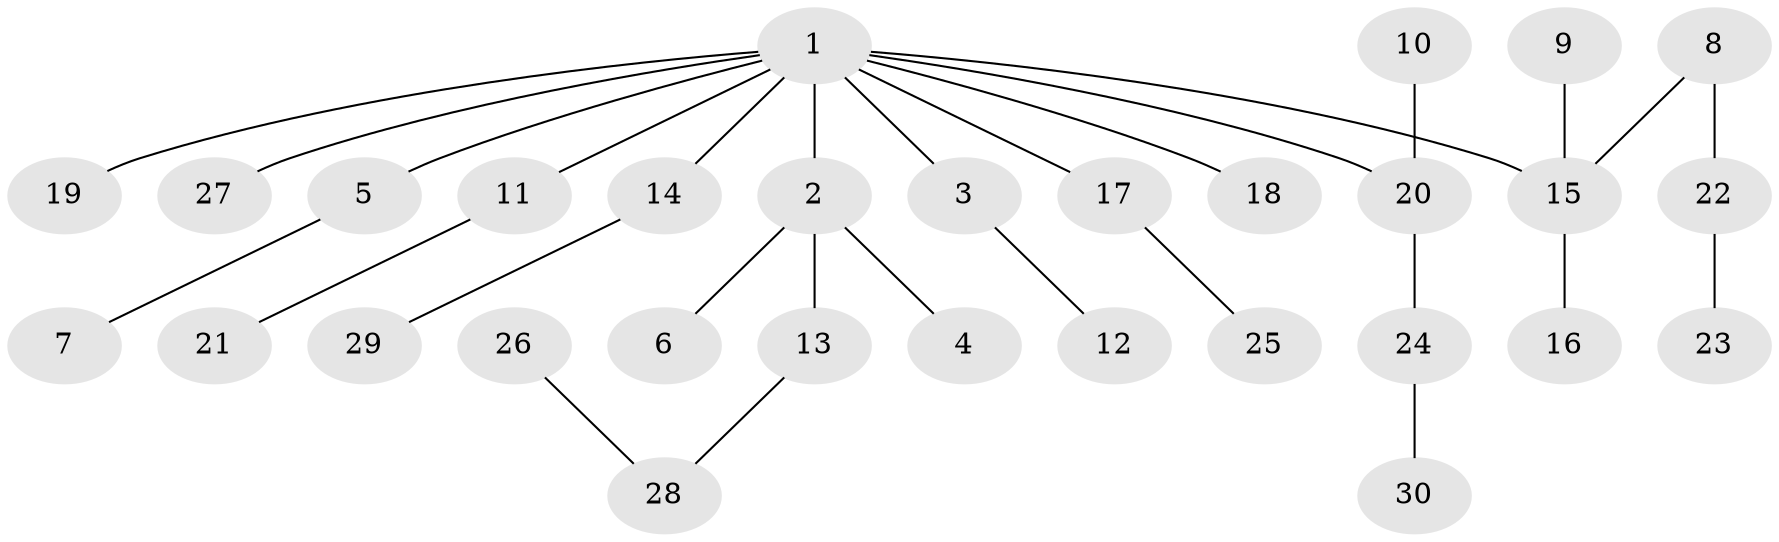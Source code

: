 // original degree distribution, {6: 0.016666666666666666, 3: 0.18333333333333332, 4: 0.05, 5: 0.016666666666666666, 2: 0.3, 1: 0.43333333333333335}
// Generated by graph-tools (version 1.1) at 2025/26/03/09/25 03:26:29]
// undirected, 30 vertices, 29 edges
graph export_dot {
graph [start="1"]
  node [color=gray90,style=filled];
  1;
  2;
  3;
  4;
  5;
  6;
  7;
  8;
  9;
  10;
  11;
  12;
  13;
  14;
  15;
  16;
  17;
  18;
  19;
  20;
  21;
  22;
  23;
  24;
  25;
  26;
  27;
  28;
  29;
  30;
  1 -- 2 [weight=1.0];
  1 -- 3 [weight=1.0];
  1 -- 5 [weight=1.0];
  1 -- 11 [weight=1.0];
  1 -- 14 [weight=1.0];
  1 -- 15 [weight=1.0];
  1 -- 17 [weight=1.0];
  1 -- 18 [weight=1.0];
  1 -- 19 [weight=1.0];
  1 -- 20 [weight=1.0];
  1 -- 27 [weight=1.0];
  2 -- 4 [weight=1.0];
  2 -- 6 [weight=1.0];
  2 -- 13 [weight=1.0];
  3 -- 12 [weight=1.0];
  5 -- 7 [weight=1.0];
  8 -- 15 [weight=1.0];
  8 -- 22 [weight=1.0];
  9 -- 15 [weight=1.0];
  10 -- 20 [weight=1.0];
  11 -- 21 [weight=1.0];
  13 -- 28 [weight=1.0];
  14 -- 29 [weight=1.0];
  15 -- 16 [weight=1.0];
  17 -- 25 [weight=1.0];
  20 -- 24 [weight=1.0];
  22 -- 23 [weight=1.0];
  24 -- 30 [weight=1.0];
  26 -- 28 [weight=1.0];
}
